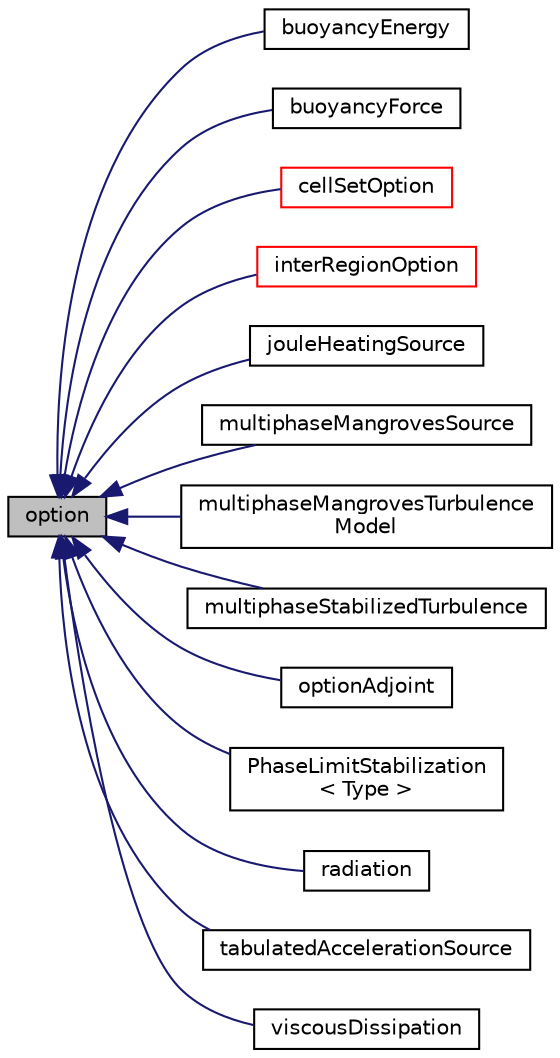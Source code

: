 digraph "option"
{
  bgcolor="transparent";
  edge [fontname="Helvetica",fontsize="10",labelfontname="Helvetica",labelfontsize="10"];
  node [fontname="Helvetica",fontsize="10",shape=record];
  rankdir="LR";
  Node1 [label="option",height=0.2,width=0.4,color="black", fillcolor="grey75", style="filled" fontcolor="black"];
  Node1 -> Node2 [dir="back",color="midnightblue",fontsize="10",style="solid",fontname="Helvetica"];
  Node2 [label="buoyancyEnergy",height=0.2,width=0.4,color="black",URL="$classFoam_1_1fv_1_1buoyancyEnergy.html",tooltip="Calculates and applies the buoyancy energy source rho*(U&amp;g) to the energy equation. "];
  Node1 -> Node3 [dir="back",color="midnightblue",fontsize="10",style="solid",fontname="Helvetica"];
  Node3 [label="buoyancyForce",height=0.2,width=0.4,color="black",URL="$classFoam_1_1fv_1_1buoyancyForce.html",tooltip="Calculates and applies the buoyancy force rho*g to the momentum equation corresponding to the specifi..."];
  Node1 -> Node4 [dir="back",color="midnightblue",fontsize="10",style="solid",fontname="Helvetica"];
  Node4 [label="cellSetOption",height=0.2,width=0.4,color="red",URL="$classFoam_1_1fv_1_1cellSetOption.html",tooltip="Cell-set options abtract base class. Provides a base set of controls, e.g.: "];
  Node1 -> Node5 [dir="back",color="midnightblue",fontsize="10",style="solid",fontname="Helvetica"];
  Node5 [label="interRegionOption",height=0.2,width=0.4,color="red",URL="$classFoam_1_1fv_1_1interRegionOption.html",tooltip="Base class for inter-region exchange. "];
  Node1 -> Node6 [dir="back",color="midnightblue",fontsize="10",style="solid",fontname="Helvetica"];
  Node6 [label="jouleHeatingSource",height=0.2,width=0.4,color="black",URL="$classFoam_1_1fv_1_1jouleHeatingSource.html",tooltip="Evolves an electrical potential equation. "];
  Node1 -> Node7 [dir="back",color="midnightblue",fontsize="10",style="solid",fontname="Helvetica"];
  Node7 [label="multiphaseMangrovesSource",height=0.2,width=0.4,color="black",URL="$classFoam_1_1fv_1_1multiphaseMangrovesSource.html"];
  Node1 -> Node8 [dir="back",color="midnightblue",fontsize="10",style="solid",fontname="Helvetica"];
  Node8 [label="multiphaseMangrovesTurbulence\lModel",height=0.2,width=0.4,color="black",URL="$classFoam_1_1fv_1_1multiphaseMangrovesTurbulenceModel.html"];
  Node1 -> Node9 [dir="back",color="midnightblue",fontsize="10",style="solid",fontname="Helvetica"];
  Node9 [label="multiphaseStabilizedTurbulence",height=0.2,width=0.4,color="black",URL="$classFoam_1_1fv_1_1multiphaseStabilizedTurbulence.html",tooltip="Applies corrections to the turbulence kinetic energy equation and turbulence viscosity field for inco..."];
  Node1 -> Node10 [dir="back",color="midnightblue",fontsize="10",style="solid",fontname="Helvetica"];
  Node10 [label="optionAdjoint",height=0.2,width=0.4,color="black",URL="$classFoam_1_1fv_1_1optionAdjoint.html",tooltip="Similar to fv::option but with additional functionality to contribute to the sensitivity deriavtives..."];
  Node1 -> Node11 [dir="back",color="midnightblue",fontsize="10",style="solid",fontname="Helvetica"];
  Node11 [label="PhaseLimitStabilization\l\< Type \>",height=0.2,width=0.4,color="black",URL="$classFoam_1_1fv_1_1PhaseLimitStabilization.html",tooltip="Stabilization source for phase transport equations. "];
  Node1 -> Node12 [dir="back",color="midnightblue",fontsize="10",style="solid",fontname="Helvetica"];
  Node12 [label="radiation",height=0.2,width=0.4,color="black",URL="$classFoam_1_1fv_1_1radiation.html",tooltip="Calculates and applies the radiation source to the energy equation. "];
  Node1 -> Node13 [dir="back",color="midnightblue",fontsize="10",style="solid",fontname="Helvetica"];
  Node13 [label="tabulatedAccelerationSource",height=0.2,width=0.4,color="black",URL="$classFoam_1_1fv_1_1tabulatedAccelerationSource.html",tooltip="Solid-body 6-DoF acceleration source. "];
  Node1 -> Node14 [dir="back",color="midnightblue",fontsize="10",style="solid",fontname="Helvetica"];
  Node14 [label="viscousDissipation",height=0.2,width=0.4,color="black",URL="$classFoam_1_1fv_1_1viscousDissipation.html",tooltip="Calculates and applies the viscous dissipation energy source to the energy equation. "];
}

